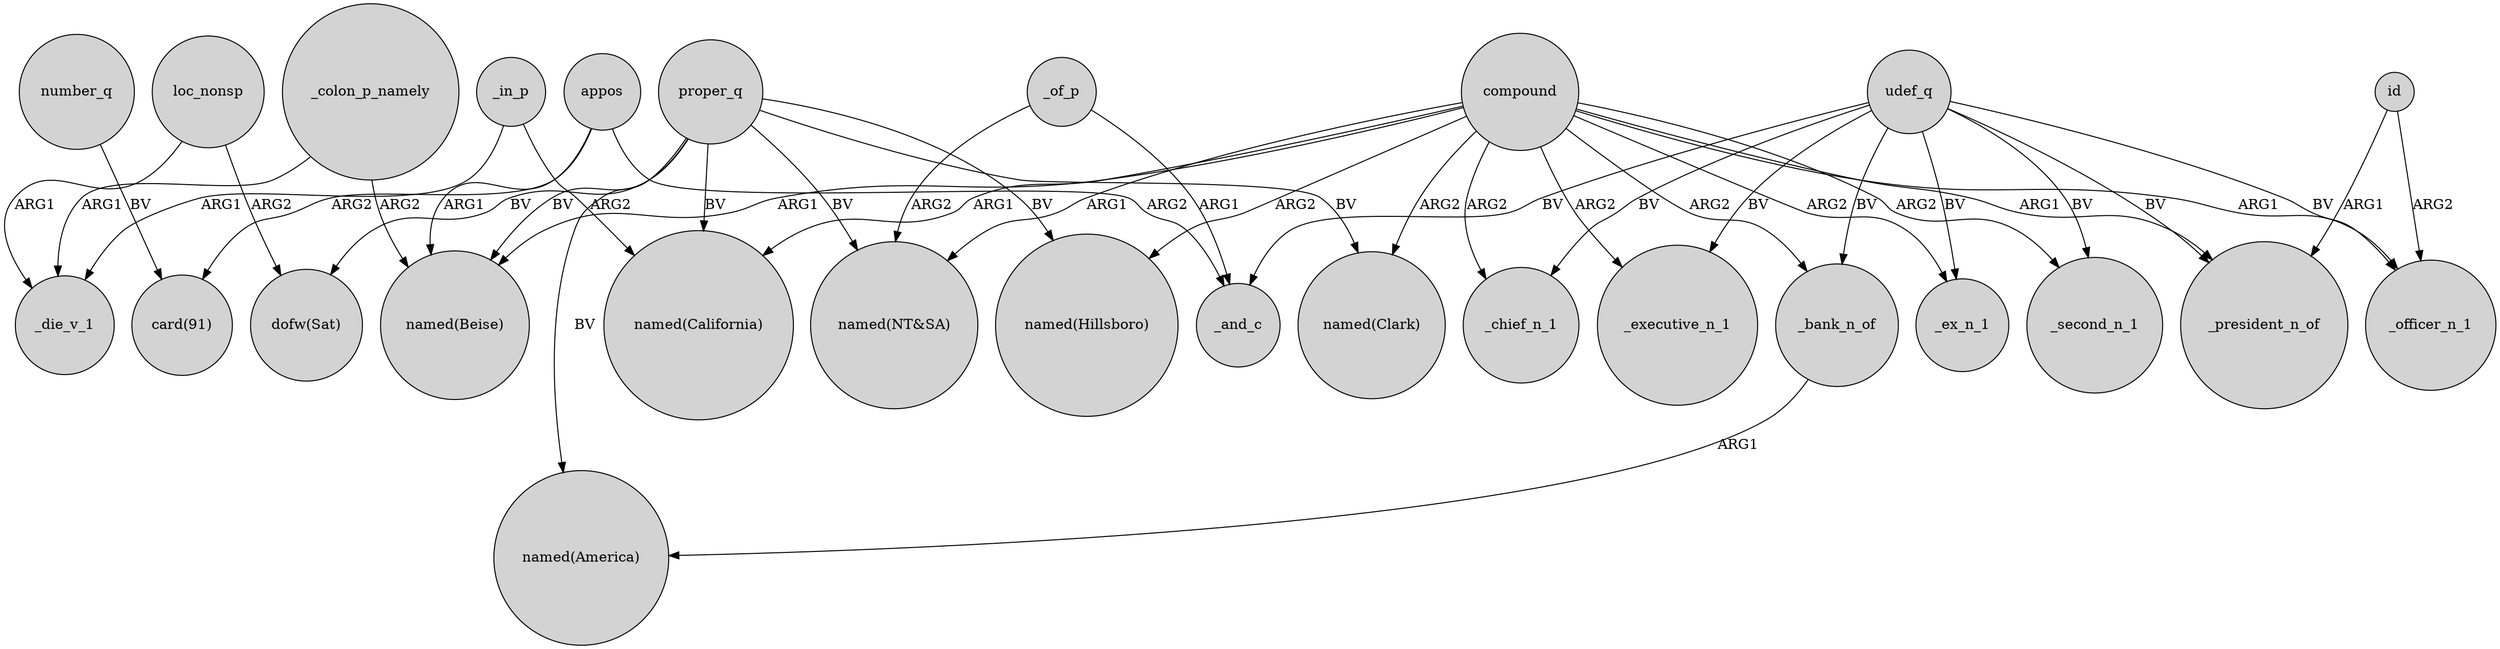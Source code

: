 digraph {
	node [shape=circle style=filled]
	number_q -> "card(91)" [label=BV]
	_colon_p_namely -> "named(Beise)" [label=ARG2]
	compound -> _chief_n_1 [label=ARG2]
	appos -> _and_c [label=ARG2]
	proper_q -> "dofw(Sat)" [label=BV]
	udef_q -> _chief_n_1 [label=BV]
	compound -> _second_n_1 [label=ARG2]
	udef_q -> _second_n_1 [label=BV]
	proper_q -> "named(America)" [label=BV]
	_of_p -> "named(NT&SA)" [label=ARG2]
	udef_q -> _bank_n_of [label=BV]
	compound -> _ex_n_1 [label=ARG2]
	udef_q -> _and_c [label=BV]
	_of_p -> _and_c [label=ARG1]
	proper_q -> "named(Hillsboro)" [label=BV]
	udef_q -> _executive_n_1 [label=BV]
	id -> _president_n_of [label=ARG1]
	_bank_n_of -> "named(America)" [label=ARG1]
	loc_nonsp -> _die_v_1 [label=ARG1]
	appos -> "card(91)" [label=ARG2]
	proper_q -> "named(NT&SA)" [label=BV]
	udef_q -> _ex_n_1 [label=BV]
	compound -> "named(NT&SA)" [label=ARG1]
	compound -> "named(Hillsboro)" [label=ARG2]
	_in_p -> _die_v_1 [label=ARG1]
	compound -> _officer_n_1 [label=ARG1]
	udef_q -> _officer_n_1 [label=BV]
	proper_q -> "named(Beise)" [label=BV]
	compound -> "named(Clark)" [label=ARG2]
	compound -> "named(California)" [label=ARG1]
	compound -> _president_n_of [label=ARG1]
	proper_q -> "named(Clark)" [label=BV]
	proper_q -> "named(California)" [label=BV]
	_colon_p_namely -> _die_v_1 [label=ARG1]
	udef_q -> _president_n_of [label=BV]
	compound -> "named(Beise)" [label=ARG1]
	_in_p -> "named(California)" [label=ARG2]
	id -> _officer_n_1 [label=ARG2]
	compound -> _bank_n_of [label=ARG2]
	compound -> _executive_n_1 [label=ARG2]
	appos -> "named(Beise)" [label=ARG1]
	loc_nonsp -> "dofw(Sat)" [label=ARG2]
}
